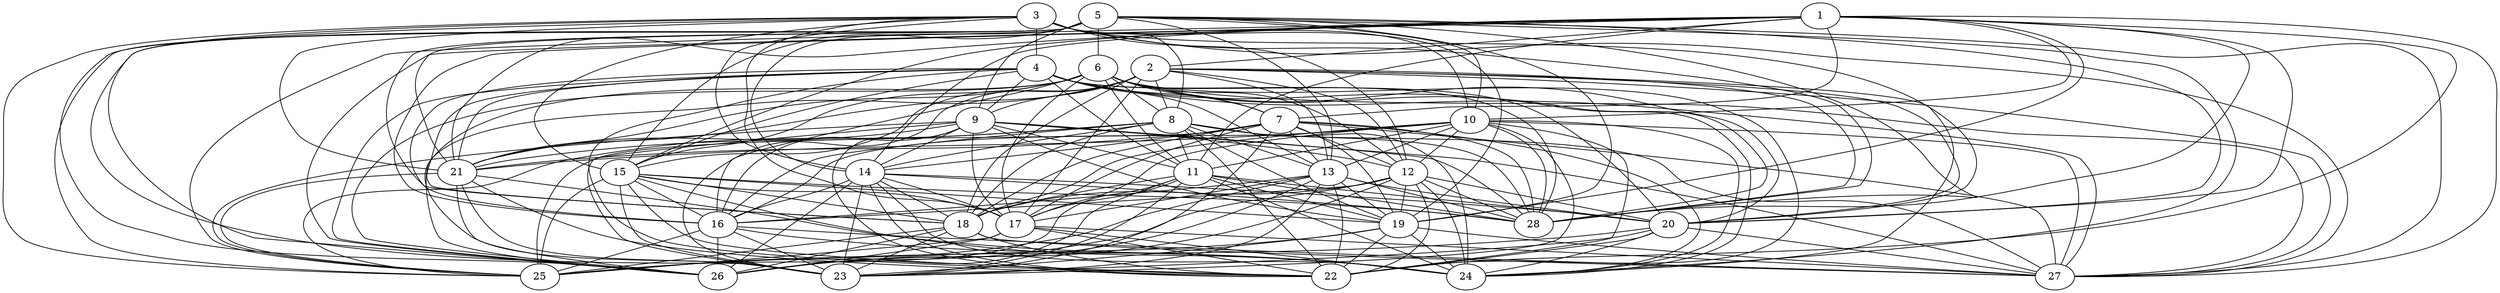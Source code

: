 graph {
1--2;
3--4;
5--6;
1--7;
4--7;
6--7;
3--8;
2--8;
6--8;
5--9;
2--9;
4--9;
5--10;
3--10;
1--10;
1--11;
4--11;
6--11;
8--11;
9--11;
10--11;
3--12;
2--12;
6--12;
7--12;
9--12;
10--12;
5--13;
2--13;
4--13;
7--13;
8--13;
10--13;
5--14;
3--14;
1--14;
7--14;
8--14;
9--14;
5--15;
3--15;
1--15;
2--15;
4--15;
6--15;
1--16;
4--16;
6--16;
8--16;
9--16;
10--16;
12--16;
13--16;
14--16;
15--16;
3--17;
2--17;
6--17;
7--17;
9--17;
10--17;
11--17;
13--17;
14--17;
15--17;
5--18;
2--18;
4--18;
7--18;
8--18;
10--18;
11--18;
12--18;
14--18;
15--18;
5--19;
3--19;
1--19;
7--19;
8--19;
9--19;
11--19;
12--19;
13--19;
15--19;
5--20;
3--20;
1--20;
2--20;
4--20;
6--20;
11--20;
12--20;
13--20;
14--20;
5--21;
3--21;
1--21;
2--21;
4--21;
6--21;
7--21;
8--21;
9--21;
10--21;
1--22;
4--22;
6--22;
8--22;
9--22;
10--22;
12--22;
13--22;
14--22;
15--22;
17--22;
18--22;
19--22;
20--22;
21--22;
3--23;
2--23;
6--23;
7--23;
9--23;
10--23;
11--23;
13--23;
14--23;
15--23;
16--23;
18--23;
19--23;
20--23;
21--23;
5--24;
2--24;
4--24;
7--24;
8--24;
10--24;
11--24;
12--24;
14--24;
15--24;
16--24;
17--24;
19--24;
20--24;
21--24;
5--25;
3--25;
1--25;
7--25;
8--25;
9--25;
11--25;
12--25;
13--25;
15--25;
16--25;
17--25;
18--25;
20--25;
21--25;
5--26;
3--26;
1--26;
2--26;
4--26;
6--26;
11--26;
12--26;
13--26;
14--26;
16--26;
17--26;
18--26;
19--26;
21--26;
5--27;
3--27;
1--27;
2--27;
4--27;
6--27;
7--27;
8--27;
9--27;
10--27;
16--27;
17--27;
18--27;
19--27;
20--27;
5--28;
3--28;
1--28;
2--28;
4--28;
6--28;
7--28;
8--28;
9--28;
10--28;
11--28;
12--28;
13--28;
14--28;
15--28;
}
